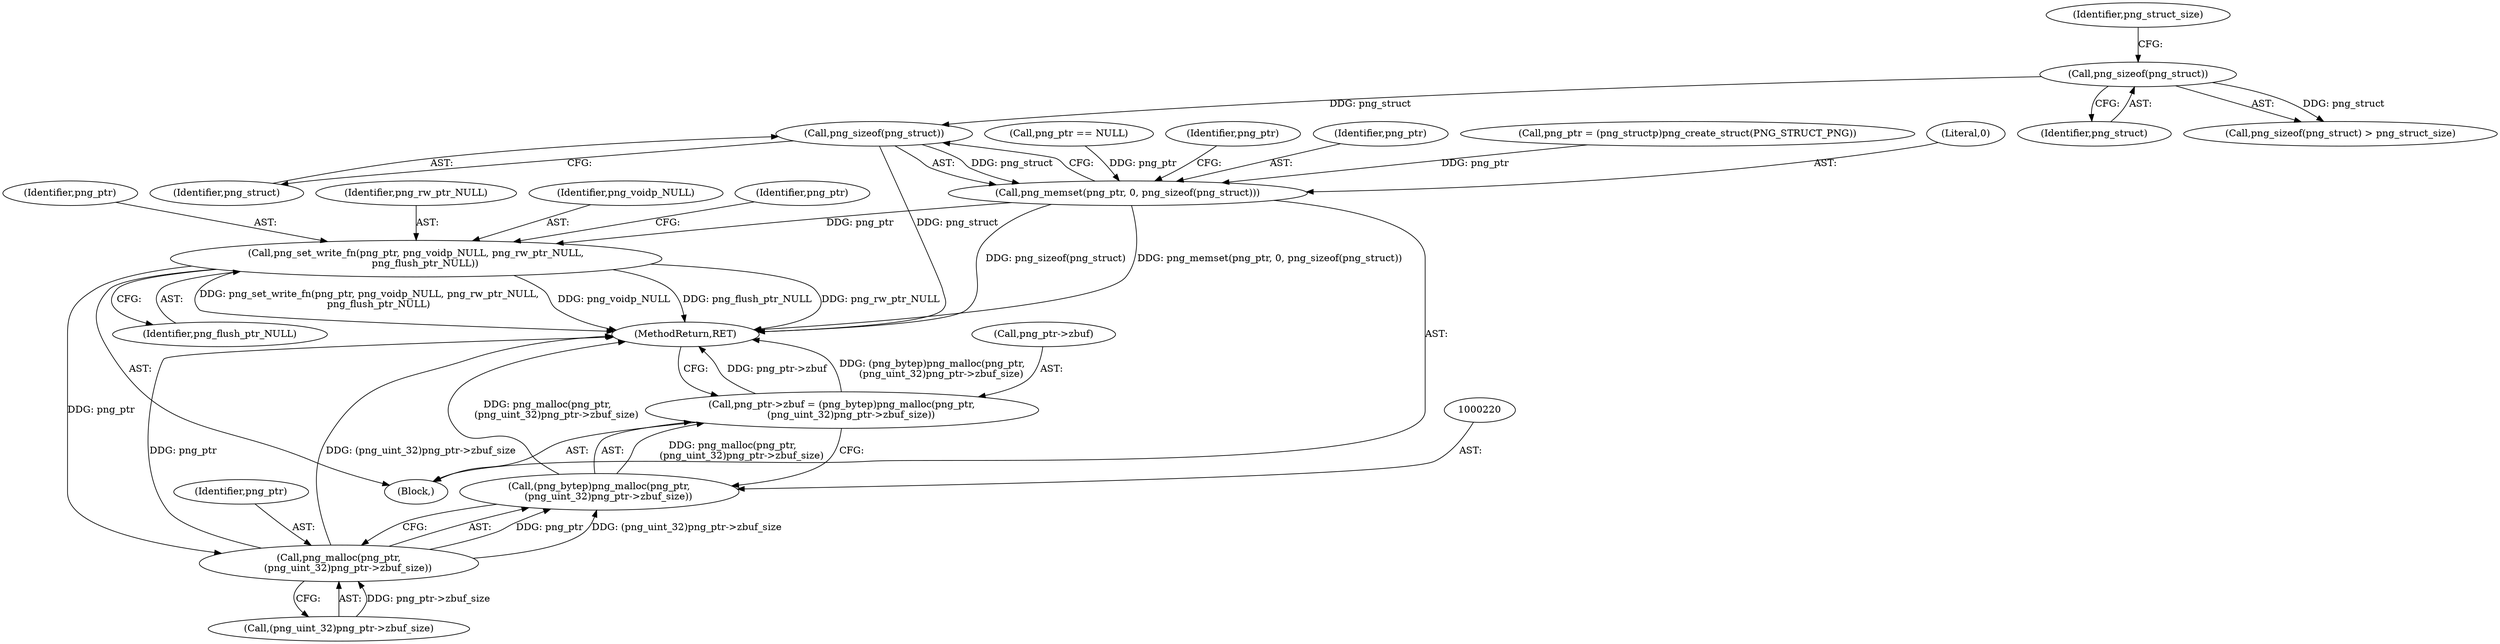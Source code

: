 digraph "0_Chrome_7f3d85b096f66870a15b37c2f40b219b2e292693_28@API" {
"1000186" [label="(Call,png_sizeof(png_struct))"];
"1000167" [label="(Call,png_sizeof(png_struct))"];
"1000183" [label="(Call,png_memset(png_ptr, 0, png_sizeof(png_struct)))"];
"1000205" [label="(Call,png_set_write_fn(png_ptr, png_voidp_NULL, png_rw_ptr_NULL,\n      png_flush_ptr_NULL))"];
"1000221" [label="(Call,png_malloc(png_ptr,\n      (png_uint_32)png_ptr->zbuf_size))"];
"1000219" [label="(Call,(png_bytep)png_malloc(png_ptr,\n      (png_uint_32)png_ptr->zbuf_size))"];
"1000215" [label="(Call,png_ptr->zbuf = (png_bytep)png_malloc(png_ptr,\n      (png_uint_32)png_ptr->zbuf_size))"];
"1000187" [label="(Identifier,png_struct)"];
"1000219" [label="(Call,(png_bytep)png_malloc(png_ptr,\n      (png_uint_32)png_ptr->zbuf_size))"];
"1000185" [label="(Literal,0)"];
"1000209" [label="(Identifier,png_flush_ptr_NULL)"];
"1000183" [label="(Call,png_memset(png_ptr, 0, png_sizeof(png_struct)))"];
"1000186" [label="(Call,png_sizeof(png_struct))"];
"1000212" [label="(Identifier,png_ptr)"];
"1000222" [label="(Identifier,png_ptr)"];
"1000221" [label="(Call,png_malloc(png_ptr,\n      (png_uint_32)png_ptr->zbuf_size))"];
"1000122" [label="(Call,png_ptr == NULL)"];
"1000206" [label="(Identifier,png_ptr)"];
"1000168" [label="(Identifier,png_struct)"];
"1000166" [label="(Call,png_sizeof(png_struct) > png_struct_size)"];
"1000190" [label="(Identifier,png_ptr)"];
"1000167" [label="(Call,png_sizeof(png_struct))"];
"1000184" [label="(Identifier,png_ptr)"];
"1000208" [label="(Identifier,png_rw_ptr_NULL)"];
"1000223" [label="(Call,(png_uint_32)png_ptr->zbuf_size)"];
"1000169" [label="(Identifier,png_struct_size)"];
"1000173" [label="(Call,png_ptr = (png_structp)png_create_struct(PNG_STRUCT_PNG))"];
"1000207" [label="(Identifier,png_voidp_NULL)"];
"1000215" [label="(Call,png_ptr->zbuf = (png_bytep)png_malloc(png_ptr,\n      (png_uint_32)png_ptr->zbuf_size))"];
"1000110" [label="(Block,)"];
"1000205" [label="(Call,png_set_write_fn(png_ptr, png_voidp_NULL, png_rw_ptr_NULL,\n      png_flush_ptr_NULL))"];
"1000216" [label="(Call,png_ptr->zbuf)"];
"1000228" [label="(MethodReturn,RET)"];
"1000186" -> "1000183"  [label="AST: "];
"1000186" -> "1000187"  [label="CFG: "];
"1000187" -> "1000186"  [label="AST: "];
"1000183" -> "1000186"  [label="CFG: "];
"1000186" -> "1000228"  [label="DDG: png_struct"];
"1000186" -> "1000183"  [label="DDG: png_struct"];
"1000167" -> "1000186"  [label="DDG: png_struct"];
"1000167" -> "1000166"  [label="AST: "];
"1000167" -> "1000168"  [label="CFG: "];
"1000168" -> "1000167"  [label="AST: "];
"1000169" -> "1000167"  [label="CFG: "];
"1000167" -> "1000166"  [label="DDG: png_struct"];
"1000183" -> "1000110"  [label="AST: "];
"1000184" -> "1000183"  [label="AST: "];
"1000185" -> "1000183"  [label="AST: "];
"1000190" -> "1000183"  [label="CFG: "];
"1000183" -> "1000228"  [label="DDG: png_sizeof(png_struct)"];
"1000183" -> "1000228"  [label="DDG: png_memset(png_ptr, 0, png_sizeof(png_struct))"];
"1000122" -> "1000183"  [label="DDG: png_ptr"];
"1000173" -> "1000183"  [label="DDG: png_ptr"];
"1000183" -> "1000205"  [label="DDG: png_ptr"];
"1000205" -> "1000110"  [label="AST: "];
"1000205" -> "1000209"  [label="CFG: "];
"1000206" -> "1000205"  [label="AST: "];
"1000207" -> "1000205"  [label="AST: "];
"1000208" -> "1000205"  [label="AST: "];
"1000209" -> "1000205"  [label="AST: "];
"1000212" -> "1000205"  [label="CFG: "];
"1000205" -> "1000228"  [label="DDG: png_voidp_NULL"];
"1000205" -> "1000228"  [label="DDG: png_flush_ptr_NULL"];
"1000205" -> "1000228"  [label="DDG: png_rw_ptr_NULL"];
"1000205" -> "1000228"  [label="DDG: png_set_write_fn(png_ptr, png_voidp_NULL, png_rw_ptr_NULL,\n      png_flush_ptr_NULL)"];
"1000205" -> "1000221"  [label="DDG: png_ptr"];
"1000221" -> "1000219"  [label="AST: "];
"1000221" -> "1000223"  [label="CFG: "];
"1000222" -> "1000221"  [label="AST: "];
"1000223" -> "1000221"  [label="AST: "];
"1000219" -> "1000221"  [label="CFG: "];
"1000221" -> "1000228"  [label="DDG: (png_uint_32)png_ptr->zbuf_size"];
"1000221" -> "1000228"  [label="DDG: png_ptr"];
"1000221" -> "1000219"  [label="DDG: png_ptr"];
"1000221" -> "1000219"  [label="DDG: (png_uint_32)png_ptr->zbuf_size"];
"1000223" -> "1000221"  [label="DDG: png_ptr->zbuf_size"];
"1000219" -> "1000215"  [label="AST: "];
"1000220" -> "1000219"  [label="AST: "];
"1000215" -> "1000219"  [label="CFG: "];
"1000219" -> "1000228"  [label="DDG: png_malloc(png_ptr,\n      (png_uint_32)png_ptr->zbuf_size)"];
"1000219" -> "1000215"  [label="DDG: png_malloc(png_ptr,\n      (png_uint_32)png_ptr->zbuf_size)"];
"1000215" -> "1000110"  [label="AST: "];
"1000216" -> "1000215"  [label="AST: "];
"1000228" -> "1000215"  [label="CFG: "];
"1000215" -> "1000228"  [label="DDG: png_ptr->zbuf"];
"1000215" -> "1000228"  [label="DDG: (png_bytep)png_malloc(png_ptr,\n      (png_uint_32)png_ptr->zbuf_size)"];
}
